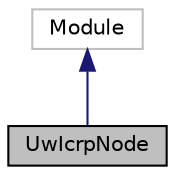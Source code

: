 digraph "UwIcrpNode"
{
 // LATEX_PDF_SIZE
  edge [fontname="Helvetica",fontsize="10",labelfontname="Helvetica",labelfontsize="10"];
  node [fontname="Helvetica",fontsize="10",shape=record];
  Node1 [label="UwIcrpNode",height=0.2,width=0.4,color="black", fillcolor="grey75", style="filled", fontcolor="black",tooltip="UwIcrpNode class is used to represent the routing layer of a node."];
  Node2 -> Node1 [dir="back",color="midnightblue",fontsize="10",style="solid",fontname="Helvetica"];
  Node2 [label="Module",height=0.2,width=0.4,color="grey75", fillcolor="white", style="filled",tooltip=" "];
}

